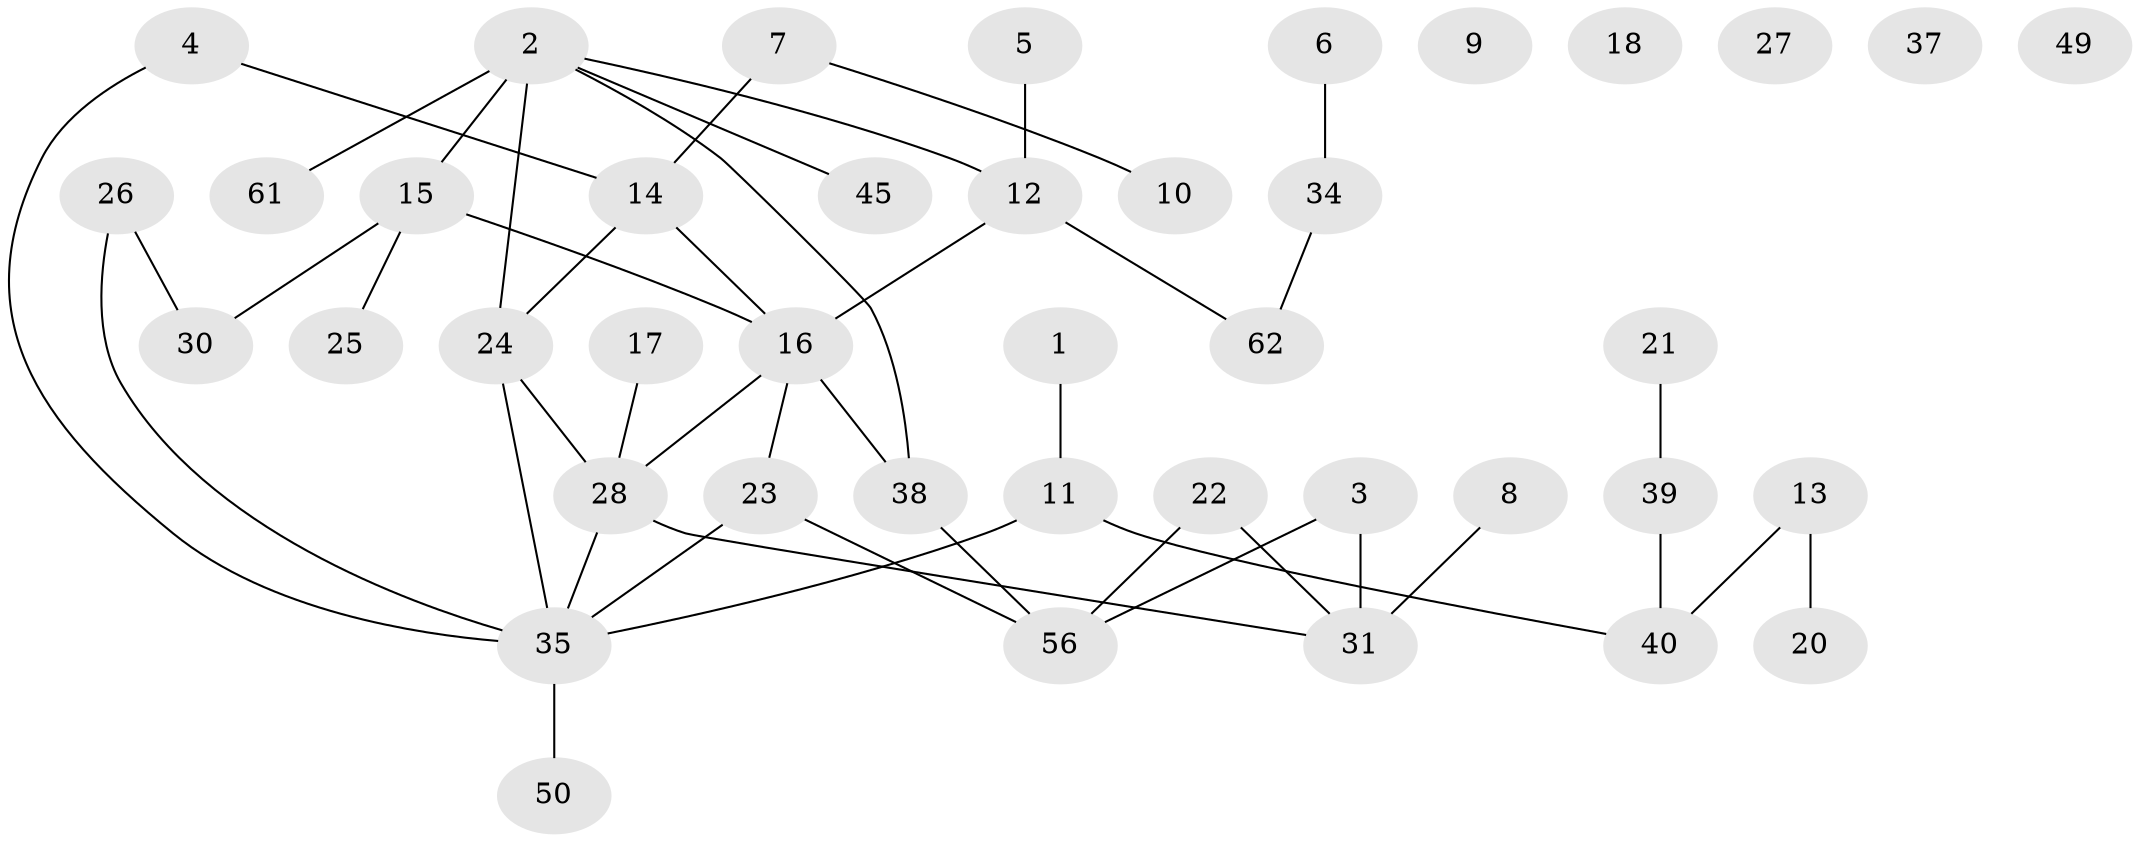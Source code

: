 // original degree distribution, {1: 0.22580645161290322, 6: 0.016129032258064516, 2: 0.3548387096774194, 3: 0.1935483870967742, 0: 0.06451612903225806, 4: 0.11290322580645161, 5: 0.03225806451612903}
// Generated by graph-tools (version 1.1) at 2025/41/03/06/25 10:41:21]
// undirected, 41 vertices, 46 edges
graph export_dot {
graph [start="1"]
  node [color=gray90,style=filled];
  1;
  2 [super="+52"];
  3 [super="+54"];
  4 [super="+19"];
  5;
  6;
  7 [super="+48"];
  8;
  9;
  10;
  11 [super="+44"];
  12 [super="+46"];
  13 [super="+58"];
  14 [super="+43"];
  15 [super="+36"];
  16 [super="+32"];
  17;
  18;
  20 [super="+29"];
  21;
  22;
  23 [super="+51"];
  24 [super="+47"];
  25;
  26;
  27;
  28;
  30 [super="+33"];
  31 [super="+59"];
  34 [super="+41"];
  35 [super="+53"];
  37;
  38 [super="+42"];
  39;
  40 [super="+55"];
  45;
  49 [super="+57"];
  50;
  56 [super="+60"];
  61;
  62;
  1 -- 11;
  2 -- 15;
  2 -- 38;
  2 -- 45;
  2 -- 61 [weight=2];
  2 -- 12;
  2 -- 24;
  3 -- 31;
  3 -- 56;
  4 -- 35;
  4 -- 14;
  5 -- 12;
  6 -- 34;
  7 -- 10;
  7 -- 14;
  8 -- 31;
  11 -- 35;
  11 -- 40;
  12 -- 16;
  12 -- 62;
  13 -- 20;
  13 -- 40;
  14 -- 24;
  14 -- 16;
  15 -- 25 [weight=2];
  15 -- 16;
  15 -- 30;
  16 -- 23;
  16 -- 28;
  16 -- 38;
  17 -- 28;
  21 -- 39;
  22 -- 31;
  22 -- 56;
  23 -- 35;
  23 -- 56;
  24 -- 35;
  24 -- 28;
  26 -- 30;
  26 -- 35;
  28 -- 31;
  28 -- 35;
  34 -- 62;
  35 -- 50;
  38 -- 56;
  39 -- 40;
}
